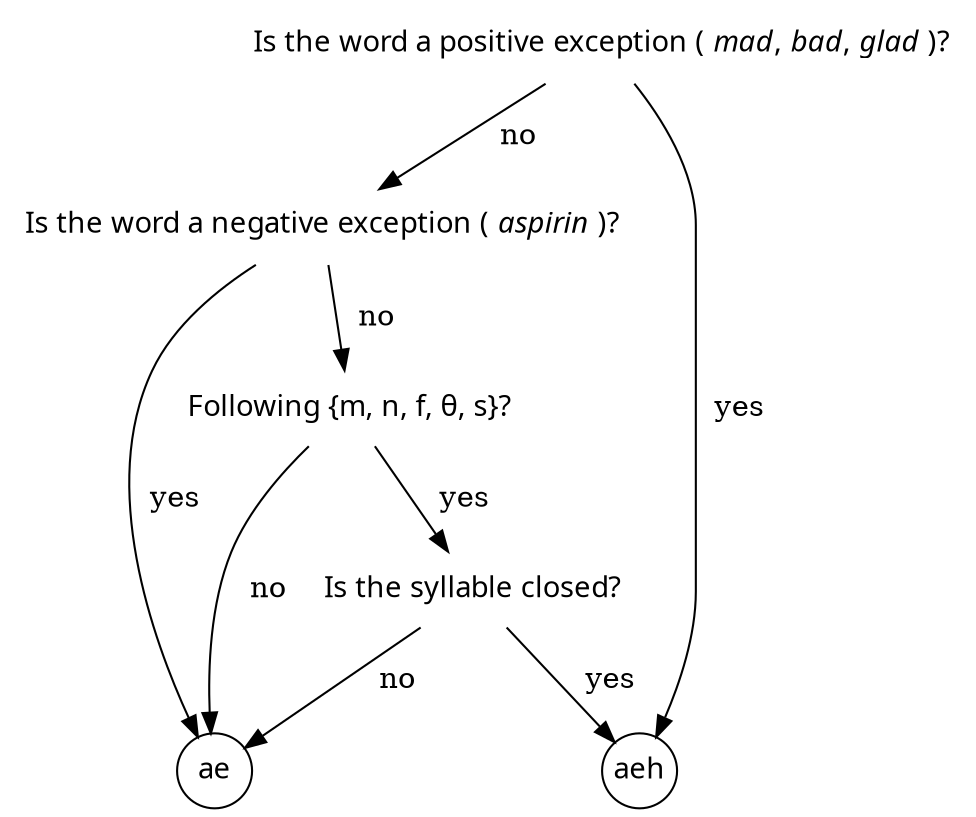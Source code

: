 digraph coding {
    //splines=polyline;

    node [shape=plaintext fontname="TimesNewRomanPSMT"];
    
    // vertices
    "posexcept?"     [label=<Is the word a positive exception ( <i>mad</i>, <i>bad</i>, <i>glad</i> )?>];
    "negexcept?"     [label=<Is the word a negative exception ( <i>aspirin</i> )?>];
    "tenser?"        [label="Following {m, n, f, θ, s}?"];
    "closed?"        [label="Is the syllable closed?"];
    
    node [shape=circle fixedsize=true];
    "ae" [label="ae"];
    "aeh" [label="aeh"];

    // edges
    "posexcept?"    -> "aeh"               [label=<  yes>];
    "posexcept?"    -> "negexcept?"        [label=<  no>];

    "negexcept?"    -> "ae"                [label=<  yes>];
    "negexcept?"    -> "tenser?"           [label=<  no>];

    "tenser?"       -> "closed?"           [label=<  yes>];
    "tenser?"       -> "ae"                [label=<  no>];

    "closed?"       -> "aeh"               [label=<  yes>];
    "closed?"       -> "ae"                [label=<  no>];

}
